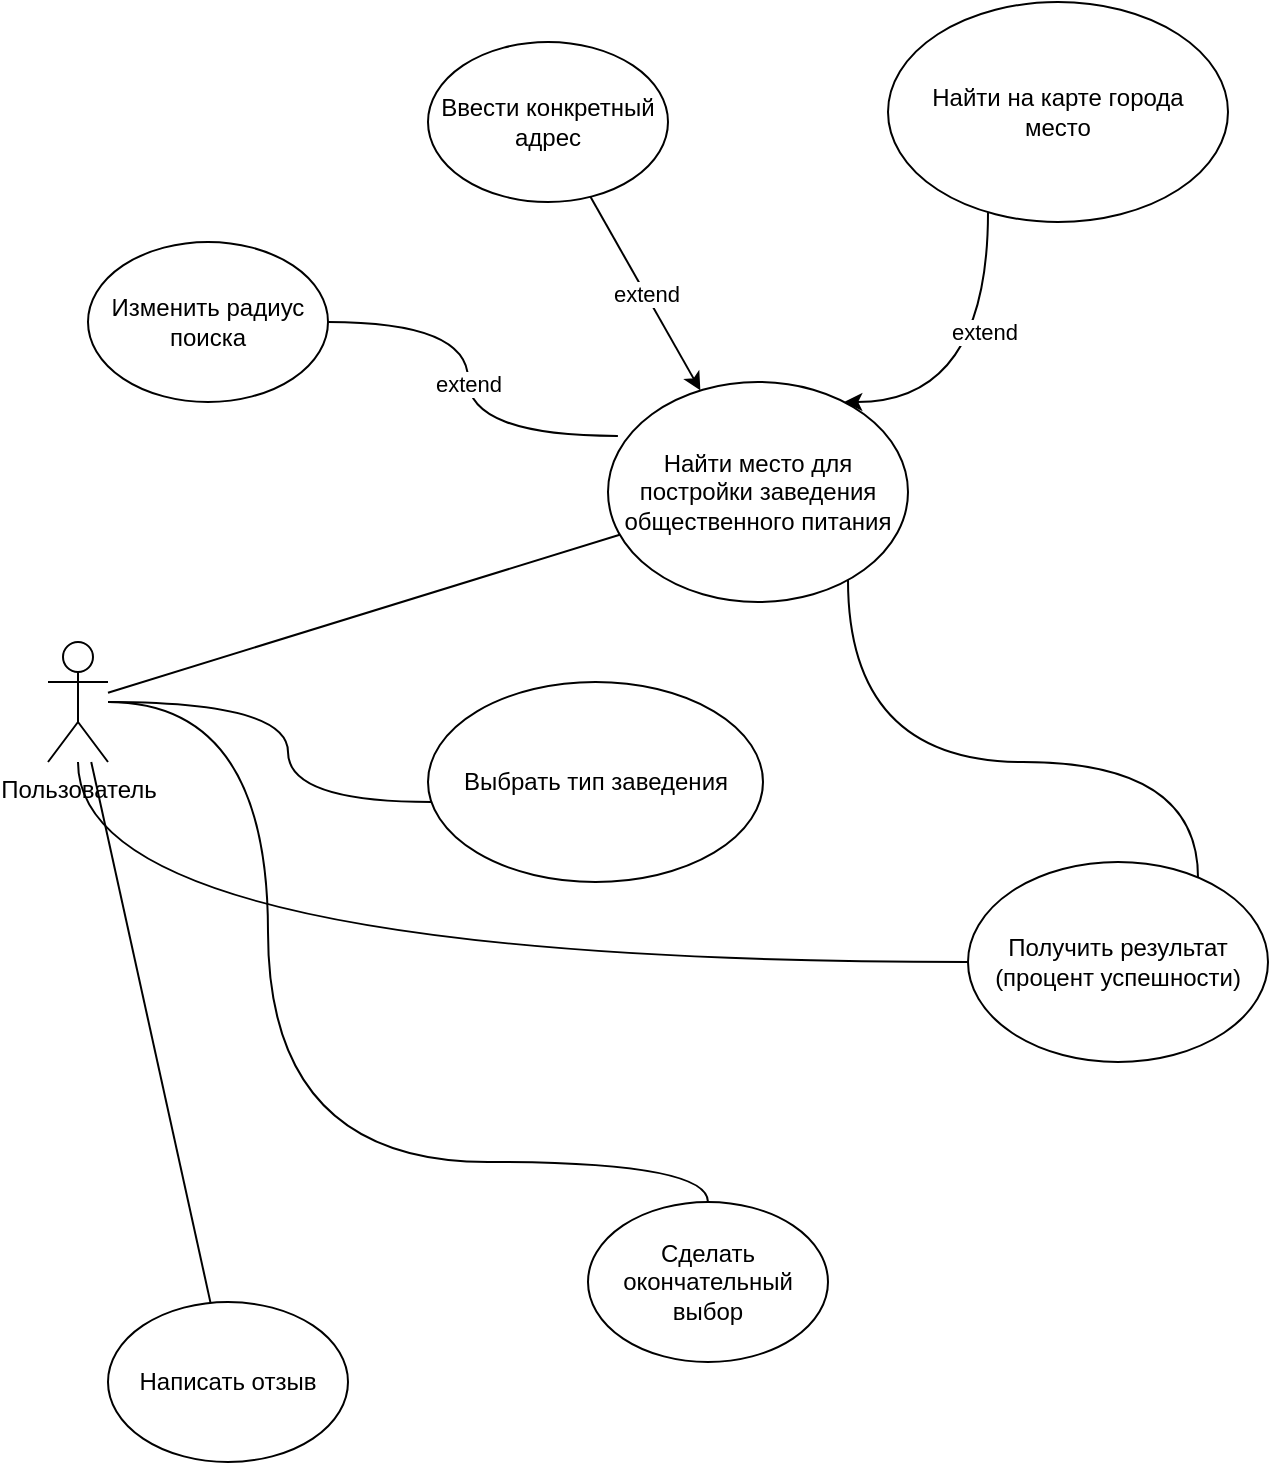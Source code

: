 <mxfile version="20.7.4" type="github">
  <diagram id="evIK6hi9-H3vUto9CSPa" name="Страница 1">
    <mxGraphModel dx="1434" dy="796" grid="1" gridSize="10" guides="1" tooltips="1" connect="1" arrows="1" fold="1" page="1" pageScale="1" pageWidth="2339" pageHeight="3300" math="0" shadow="0">
      <root>
        <mxCell id="0" />
        <mxCell id="1" parent="0" />
        <mxCell id="5BoTdSPKw78EXAaD1zw3-24" style="edgeStyle=orthogonalEdgeStyle;curved=1;rounded=0;orthogonalLoop=1;jettySize=auto;html=1;endArrow=none;endFill=0;" edge="1" parent="1" source="R_8RCk8jp2wtUIdCuoWz-1" target="R_8RCk8jp2wtUIdCuoWz-5">
          <mxGeometry relative="1" as="geometry">
            <Array as="points">
              <mxPoint x="490" y="530" />
              <mxPoint x="490" y="580" />
            </Array>
          </mxGeometry>
        </mxCell>
        <mxCell id="5BoTdSPKw78EXAaD1zw3-29" style="edgeStyle=orthogonalEdgeStyle;curved=1;rounded=0;orthogonalLoop=1;jettySize=auto;html=1;endArrow=none;endFill=0;" edge="1" parent="1" source="R_8RCk8jp2wtUIdCuoWz-1" target="R_8RCk8jp2wtUIdCuoWz-36">
          <mxGeometry relative="1" as="geometry">
            <Array as="points">
              <mxPoint x="480" y="530" />
              <mxPoint x="480" y="760" />
            </Array>
          </mxGeometry>
        </mxCell>
        <mxCell id="R_8RCk8jp2wtUIdCuoWz-1" value="Пользователь" style="shape=umlActor;verticalLabelPosition=bottom;verticalAlign=top;html=1;outlineConnect=0;" parent="1" vertex="1">
          <mxGeometry x="370" y="500" width="30" height="60" as="geometry" />
        </mxCell>
        <mxCell id="R_8RCk8jp2wtUIdCuoWz-4" value="Найти на карте города&lt;br&gt;место" style="ellipse;whiteSpace=wrap;html=1;" parent="1" vertex="1">
          <mxGeometry x="790" y="180" width="170" height="110" as="geometry" />
        </mxCell>
        <mxCell id="R_8RCk8jp2wtUIdCuoWz-5" value="Выбрать тип заведения" style="ellipse;whiteSpace=wrap;html=1;" parent="1" vertex="1">
          <mxGeometry x="560" y="520" width="167.5" height="100" as="geometry" />
        </mxCell>
        <mxCell id="o1isj-nAHH9bJfHxb-3l-5" style="edgeStyle=orthogonalEdgeStyle;rounded=0;orthogonalLoop=1;jettySize=auto;html=1;curved=1;" parent="1" source="R_8RCk8jp2wtUIdCuoWz-4" target="R_8RCk8jp2wtUIdCuoWz-25" edge="1">
          <mxGeometry relative="1" as="geometry">
            <Array as="points">
              <mxPoint x="840" y="380" />
            </Array>
          </mxGeometry>
        </mxCell>
        <mxCell id="5BoTdSPKw78EXAaD1zw3-25" value="extend" style="edgeLabel;html=1;align=center;verticalAlign=middle;resizable=0;points=[];" vertex="1" connectable="0" parent="o1isj-nAHH9bJfHxb-3l-5">
          <mxGeometry x="-0.283" y="-2" relative="1" as="geometry">
            <mxPoint as="offset" />
          </mxGeometry>
        </mxCell>
        <mxCell id="R_8RCk8jp2wtUIdCuoWz-25" value="Найти место для постройки заведения общественного питания" style="ellipse;whiteSpace=wrap;html=1;" parent="1" vertex="1">
          <mxGeometry x="650" y="370" width="150" height="110" as="geometry" />
        </mxCell>
        <mxCell id="R_8RCk8jp2wtUIdCuoWz-28" value="Ввести конкретный адрес" style="ellipse;whiteSpace=wrap;html=1;" parent="1" vertex="1">
          <mxGeometry x="560" y="200" width="120" height="80" as="geometry" />
        </mxCell>
        <mxCell id="R_8RCk8jp2wtUIdCuoWz-30" value="extend" style="endArrow=classic;html=1;rounded=0;" parent="1" source="R_8RCk8jp2wtUIdCuoWz-28" edge="1" target="R_8RCk8jp2wtUIdCuoWz-25">
          <mxGeometry width="50" height="50" relative="1" as="geometry">
            <mxPoint x="600" y="400" as="sourcePoint" />
            <mxPoint x="730" y="330" as="targetPoint" />
          </mxGeometry>
        </mxCell>
        <mxCell id="5BoTdSPKw78EXAaD1zw3-26" style="edgeStyle=orthogonalEdgeStyle;curved=1;rounded=0;orthogonalLoop=1;jettySize=auto;html=1;endArrow=none;endFill=0;" edge="1" parent="1" source="R_8RCk8jp2wtUIdCuoWz-31" target="R_8RCk8jp2wtUIdCuoWz-25">
          <mxGeometry relative="1" as="geometry">
            <Array as="points">
              <mxPoint x="945" y="560" />
              <mxPoint x="770" y="560" />
            </Array>
          </mxGeometry>
        </mxCell>
        <mxCell id="5BoTdSPKw78EXAaD1zw3-28" style="edgeStyle=orthogonalEdgeStyle;curved=1;rounded=0;orthogonalLoop=1;jettySize=auto;html=1;endArrow=none;endFill=0;" edge="1" parent="1" source="R_8RCk8jp2wtUIdCuoWz-31" target="R_8RCk8jp2wtUIdCuoWz-1">
          <mxGeometry relative="1" as="geometry" />
        </mxCell>
        <mxCell id="R_8RCk8jp2wtUIdCuoWz-31" value="Получить результат &lt;br&gt;(процент успешности)" style="ellipse;whiteSpace=wrap;html=1;" parent="1" vertex="1">
          <mxGeometry x="830" y="610" width="150" height="100" as="geometry" />
        </mxCell>
        <mxCell id="R_8RCk8jp2wtUIdCuoWz-36" value="Сделать окончательный выбор" style="ellipse;whiteSpace=wrap;html=1;" parent="1" vertex="1">
          <mxGeometry x="640" y="780" width="120" height="80" as="geometry" />
        </mxCell>
        <mxCell id="5BoTdSPKw78EXAaD1zw3-2" value="" style="endArrow=none;html=1;rounded=0;" edge="1" parent="1" source="R_8RCk8jp2wtUIdCuoWz-1" target="R_8RCk8jp2wtUIdCuoWz-25">
          <mxGeometry width="50" height="50" relative="1" as="geometry">
            <mxPoint x="530" y="210" as="sourcePoint" />
            <mxPoint x="580" y="160" as="targetPoint" />
          </mxGeometry>
        </mxCell>
        <mxCell id="5BoTdSPKw78EXAaD1zw3-8" value="Написать отзыв" style="ellipse;whiteSpace=wrap;html=1;" vertex="1" parent="1">
          <mxGeometry x="400" y="830" width="120" height="80" as="geometry" />
        </mxCell>
        <mxCell id="5BoTdSPKw78EXAaD1zw3-9" value="" style="endArrow=none;html=1;rounded=0;endFill=0;" edge="1" parent="1" source="R_8RCk8jp2wtUIdCuoWz-1" target="5BoTdSPKw78EXAaD1zw3-8">
          <mxGeometry width="50" height="50" relative="1" as="geometry">
            <mxPoint x="940" y="650" as="sourcePoint" />
            <mxPoint x="990" y="600" as="targetPoint" />
            <Array as="points" />
          </mxGeometry>
        </mxCell>
        <mxCell id="5BoTdSPKw78EXAaD1zw3-31" value="extend" style="edgeStyle=orthogonalEdgeStyle;curved=1;rounded=0;orthogonalLoop=1;jettySize=auto;html=1;entryX=0.033;entryY=0.245;entryDx=0;entryDy=0;entryPerimeter=0;endArrow=none;endFill=0;" edge="1" parent="1" source="5BoTdSPKw78EXAaD1zw3-30" target="R_8RCk8jp2wtUIdCuoWz-25">
          <mxGeometry relative="1" as="geometry" />
        </mxCell>
        <mxCell id="5BoTdSPKw78EXAaD1zw3-30" value="Изменить радиус поиска" style="ellipse;whiteSpace=wrap;html=1;" vertex="1" parent="1">
          <mxGeometry x="390" y="300" width="120" height="80" as="geometry" />
        </mxCell>
      </root>
    </mxGraphModel>
  </diagram>
</mxfile>
